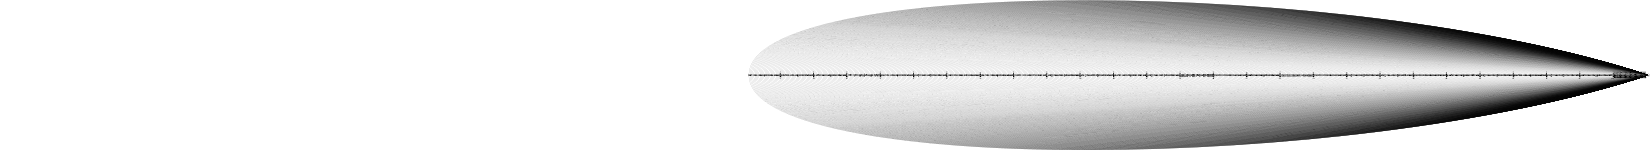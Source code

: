 digraph FST {
rankdir = LR;
size = "8.5,11";
center = 1;
orientation = Landscape;
ranksep = "0.4";
nodesep = "0.25";
0 [label = "0", shape = circle, style = bold, fontsize = 14]
	0 -> 0 [label = "<epsilon>:a/1", fontsize = 14];
	0 -> 0 [label = "<epsilon>:b/1", fontsize = 14];
	0 -> 0 [label = "<epsilon>:c/1", fontsize = 14];
	0 -> 0 [label = "<epsilon>:d/1", fontsize = 14];
	0 -> 0 [label = "<epsilon>:e/1", fontsize = 14];
	0 -> 0 [label = "<epsilon>:f/1", fontsize = 14];
	0 -> 0 [label = "<epsilon>:g/1", fontsize = 14];
	0 -> 0 [label = "<epsilon>:h/1", fontsize = 14];
	0 -> 0 [label = "<epsilon>:i/1", fontsize = 14];
	0 -> 0 [label = "<epsilon>:j/1", fontsize = 14];
	0 -> 0 [label = "<epsilon>:k/1", fontsize = 14];
	0 -> 0 [label = "<epsilon>:l/1", fontsize = 14];
	0 -> 0 [label = "<epsilon>:m/1", fontsize = 14];
	0 -> 0 [label = "<epsilon>:n/1", fontsize = 14];
	0 -> 0 [label = "<epsilon>:o/1", fontsize = 14];
	0 -> 0 [label = "<epsilon>:p/1", fontsize = 14];
	0 -> 0 [label = "<epsilon>:q/1", fontsize = 14];
	0 -> 0 [label = "<epsilon>:r/1", fontsize = 14];
	0 -> 0 [label = "<epsilon>:s/1", fontsize = 14];
	0 -> 0 [label = "<epsilon>:t/1", fontsize = 14];
	0 -> 0 [label = "<epsilon>:u/1", fontsize = 14];
	0 -> 0 [label = "<epsilon>:v/1", fontsize = 14];
	0 -> 0 [label = "<epsilon>:w/1", fontsize = 14];
	0 -> 0 [label = "<epsilon>:x/1", fontsize = 14];
	0 -> 0 [label = "<epsilon>:y/1", fontsize = 14];
	0 -> 0 [label = "<epsilon>:z/1", fontsize = 14];
	0 -> 0 [label = "a:<epsilon>/1", fontsize = 14];
	0 -> 0 [label = "a:a", fontsize = 14];
	0 -> 0 [label = "a:b/1", fontsize = 14];
	0 -> 0 [label = "a:c/1", fontsize = 14];
	0 -> 0 [label = "a:d/1", fontsize = 14];
	0 -> 0 [label = "a:e/1", fontsize = 14];
	0 -> 0 [label = "a:f/1", fontsize = 14];
	0 -> 0 [label = "a:g/1", fontsize = 14];
	0 -> 0 [label = "a:h/1", fontsize = 14];
	0 -> 0 [label = "a:i/1", fontsize = 14];
	0 -> 0 [label = "a:j/1", fontsize = 14];
	0 -> 0 [label = "a:k/1", fontsize = 14];
	0 -> 0 [label = "a:l/1", fontsize = 14];
	0 -> 0 [label = "a:m/1", fontsize = 14];
	0 -> 0 [label = "a:n/1", fontsize = 14];
	0 -> 0 [label = "a:o/1", fontsize = 14];
	0 -> 0 [label = "a:p/1", fontsize = 14];
	0 -> 0 [label = "a:q/1", fontsize = 14];
	0 -> 0 [label = "a:r/1", fontsize = 14];
	0 -> 0 [label = "a:s/1", fontsize = 14];
	0 -> 0 [label = "a:t/1", fontsize = 14];
	0 -> 0 [label = "a:u/1", fontsize = 14];
	0 -> 0 [label = "a:v/1", fontsize = 14];
	0 -> 0 [label = "a:w/1", fontsize = 14];
	0 -> 0 [label = "a:x/1", fontsize = 14];
	0 -> 0 [label = "a:y/1", fontsize = 14];
	0 -> 0 [label = "a:z/1", fontsize = 14];
	0 -> 0 [label = "b:<epsilon>/1", fontsize = 14];
	0 -> 0 [label = "b:a/1", fontsize = 14];
	0 -> 0 [label = "b:b", fontsize = 14];
	0 -> 0 [label = "b:c/1", fontsize = 14];
	0 -> 0 [label = "b:d/1", fontsize = 14];
	0 -> 0 [label = "b:e/1", fontsize = 14];
	0 -> 0 [label = "b:f/1", fontsize = 14];
	0 -> 0 [label = "b:g/1", fontsize = 14];
	0 -> 0 [label = "b:h/1", fontsize = 14];
	0 -> 0 [label = "b:i/1", fontsize = 14];
	0 -> 0 [label = "b:j/1", fontsize = 14];
	0 -> 0 [label = "b:k/1", fontsize = 14];
	0 -> 0 [label = "b:l/1", fontsize = 14];
	0 -> 0 [label = "b:m/1", fontsize = 14];
	0 -> 0 [label = "b:n/1", fontsize = 14];
	0 -> 0 [label = "b:o/1", fontsize = 14];
	0 -> 0 [label = "b:p/1", fontsize = 14];
	0 -> 0 [label = "b:q/1", fontsize = 14];
	0 -> 0 [label = "b:r/1", fontsize = 14];
	0 -> 0 [label = "b:s/1", fontsize = 14];
	0 -> 0 [label = "b:t/1", fontsize = 14];
	0 -> 0 [label = "b:u/1", fontsize = 14];
	0 -> 0 [label = "b:v/1", fontsize = 14];
	0 -> 0 [label = "b:w/1", fontsize = 14];
	0 -> 0 [label = "b:x/1", fontsize = 14];
	0 -> 0 [label = "b:y/1", fontsize = 14];
	0 -> 0 [label = "b:z/1", fontsize = 14];
	0 -> 0 [label = "c:<epsilon>/1", fontsize = 14];
	0 -> 0 [label = "c:a/1", fontsize = 14];
	0 -> 0 [label = "c:b/1", fontsize = 14];
	0 -> 0 [label = "c:c", fontsize = 14];
	0 -> 0 [label = "c:d/1", fontsize = 14];
	0 -> 0 [label = "c:e/1", fontsize = 14];
	0 -> 0 [label = "c:f/1", fontsize = 14];
	0 -> 0 [label = "c:g/1", fontsize = 14];
	0 -> 0 [label = "c:h/1", fontsize = 14];
	0 -> 0 [label = "c:i/1", fontsize = 14];
	0 -> 0 [label = "c:j/1", fontsize = 14];
	0 -> 0 [label = "c:k/1", fontsize = 14];
	0 -> 0 [label = "c:l/1", fontsize = 14];
	0 -> 0 [label = "c:m/1", fontsize = 14];
	0 -> 0 [label = "c:n/1", fontsize = 14];
	0 -> 0 [label = "c:o/1", fontsize = 14];
	0 -> 0 [label = "c:p/1", fontsize = 14];
	0 -> 0 [label = "c:q/1", fontsize = 14];
	0 -> 0 [label = "c:r/1", fontsize = 14];
	0 -> 0 [label = "c:s/1", fontsize = 14];
	0 -> 0 [label = "c:t/1", fontsize = 14];
	0 -> 0 [label = "c:u/1", fontsize = 14];
	0 -> 0 [label = "c:v/1", fontsize = 14];
	0 -> 0 [label = "c:w/1", fontsize = 14];
	0 -> 0 [label = "c:x/1", fontsize = 14];
	0 -> 0 [label = "c:y/1", fontsize = 14];
	0 -> 0 [label = "c:z/1", fontsize = 14];
	0 -> 0 [label = "d:<epsilon>/1", fontsize = 14];
	0 -> 0 [label = "d:a/1", fontsize = 14];
	0 -> 0 [label = "d:b/1", fontsize = 14];
	0 -> 0 [label = "d:c/1", fontsize = 14];
	0 -> 0 [label = "d:d", fontsize = 14];
	0 -> 0 [label = "d:e/1", fontsize = 14];
	0 -> 0 [label = "d:f/1", fontsize = 14];
	0 -> 0 [label = "d:g/1", fontsize = 14];
	0 -> 0 [label = "d:h/1", fontsize = 14];
	0 -> 0 [label = "d:i/1", fontsize = 14];
	0 -> 0 [label = "d:j/1", fontsize = 14];
	0 -> 0 [label = "d:k/1", fontsize = 14];
	0 -> 0 [label = "d:l/1", fontsize = 14];
	0 -> 0 [label = "d:m/1", fontsize = 14];
	0 -> 0 [label = "d:n/1", fontsize = 14];
	0 -> 0 [label = "d:o/1", fontsize = 14];
	0 -> 0 [label = "d:p/1", fontsize = 14];
	0 -> 0 [label = "d:q/1", fontsize = 14];
	0 -> 0 [label = "d:r/1", fontsize = 14];
	0 -> 0 [label = "d:s/1", fontsize = 14];
	0 -> 0 [label = "d:t/1", fontsize = 14];
	0 -> 0 [label = "d:u/1", fontsize = 14];
	0 -> 0 [label = "d:v/1", fontsize = 14];
	0 -> 0 [label = "d:w/1", fontsize = 14];
	0 -> 0 [label = "d:x/1", fontsize = 14];
	0 -> 0 [label = "d:y/1", fontsize = 14];
	0 -> 0 [label = "d:z/1", fontsize = 14];
	0 -> 0 [label = "e:<epsilon>/1", fontsize = 14];
	0 -> 0 [label = "e:a/1", fontsize = 14];
	0 -> 0 [label = "e:b/1", fontsize = 14];
	0 -> 0 [label = "e:c/1", fontsize = 14];
	0 -> 0 [label = "e:d/1", fontsize = 14];
	0 -> 0 [label = "e:e", fontsize = 14];
	0 -> 0 [label = "e:f/1", fontsize = 14];
	0 -> 0 [label = "e:g/1", fontsize = 14];
	0 -> 0 [label = "e:h/1", fontsize = 14];
	0 -> 0 [label = "e:i/1", fontsize = 14];
	0 -> 0 [label = "e:j/1", fontsize = 14];
	0 -> 0 [label = "e:k/1", fontsize = 14];
	0 -> 0 [label = "e:l/1", fontsize = 14];
	0 -> 0 [label = "e:m/1", fontsize = 14];
	0 -> 0 [label = "e:n/1", fontsize = 14];
	0 -> 0 [label = "e:o/1", fontsize = 14];
	0 -> 0 [label = "e:p/1", fontsize = 14];
	0 -> 0 [label = "e:q/1", fontsize = 14];
	0 -> 0 [label = "e:r/1", fontsize = 14];
	0 -> 0 [label = "e:s/1", fontsize = 14];
	0 -> 0 [label = "e:t/1", fontsize = 14];
	0 -> 0 [label = "e:u/1", fontsize = 14];
	0 -> 0 [label = "e:v/1", fontsize = 14];
	0 -> 0 [label = "e:w/1", fontsize = 14];
	0 -> 0 [label = "e:x/1", fontsize = 14];
	0 -> 0 [label = "e:y/1", fontsize = 14];
	0 -> 0 [label = "e:z/1", fontsize = 14];
	0 -> 0 [label = "f:<epsilon>/1", fontsize = 14];
	0 -> 0 [label = "f:a/1", fontsize = 14];
	0 -> 0 [label = "f:b/1", fontsize = 14];
	0 -> 0 [label = "f:c/1", fontsize = 14];
	0 -> 0 [label = "f:d/1", fontsize = 14];
	0 -> 0 [label = "f:e/1", fontsize = 14];
	0 -> 0 [label = "f:f", fontsize = 14];
	0 -> 0 [label = "f:g/1", fontsize = 14];
	0 -> 0 [label = "f:h/1", fontsize = 14];
	0 -> 0 [label = "f:i/1", fontsize = 14];
	0 -> 0 [label = "f:j/1", fontsize = 14];
	0 -> 0 [label = "f:k/1", fontsize = 14];
	0 -> 0 [label = "f:l/1", fontsize = 14];
	0 -> 0 [label = "f:m/1", fontsize = 14];
	0 -> 0 [label = "f:n/1", fontsize = 14];
	0 -> 0 [label = "f:o/1", fontsize = 14];
	0 -> 0 [label = "f:p/1", fontsize = 14];
	0 -> 0 [label = "f:q/1", fontsize = 14];
	0 -> 0 [label = "f:r/1", fontsize = 14];
	0 -> 0 [label = "f:s/1", fontsize = 14];
	0 -> 0 [label = "f:t/1", fontsize = 14];
	0 -> 0 [label = "f:u/1", fontsize = 14];
	0 -> 0 [label = "f:v/1", fontsize = 14];
	0 -> 0 [label = "f:w/1", fontsize = 14];
	0 -> 0 [label = "f:x/1", fontsize = 14];
	0 -> 0 [label = "f:y/1", fontsize = 14];
	0 -> 0 [label = "f:z/1", fontsize = 14];
	0 -> 0 [label = "g:<epsilon>/1", fontsize = 14];
	0 -> 0 [label = "g:a/1", fontsize = 14];
	0 -> 0 [label = "g:b/1", fontsize = 14];
	0 -> 0 [label = "g:c/1", fontsize = 14];
	0 -> 0 [label = "g:d/1", fontsize = 14];
	0 -> 0 [label = "g:e/1", fontsize = 14];
	0 -> 0 [label = "g:f/1", fontsize = 14];
	0 -> 0 [label = "g:g", fontsize = 14];
	0 -> 0 [label = "g:h/1", fontsize = 14];
	0 -> 0 [label = "g:i/1", fontsize = 14];
	0 -> 0 [label = "g:j/1", fontsize = 14];
	0 -> 0 [label = "g:k/1", fontsize = 14];
	0 -> 0 [label = "g:l/1", fontsize = 14];
	0 -> 0 [label = "g:m/1", fontsize = 14];
	0 -> 0 [label = "g:n/1", fontsize = 14];
	0 -> 0 [label = "g:o/1", fontsize = 14];
	0 -> 0 [label = "g:p/1", fontsize = 14];
	0 -> 0 [label = "g:q/1", fontsize = 14];
	0 -> 0 [label = "g:r/1", fontsize = 14];
	0 -> 0 [label = "g:s/1", fontsize = 14];
	0 -> 0 [label = "g:t/1", fontsize = 14];
	0 -> 0 [label = "g:u/1", fontsize = 14];
	0 -> 0 [label = "g:v/1", fontsize = 14];
	0 -> 0 [label = "g:w/1", fontsize = 14];
	0 -> 0 [label = "g:x/1", fontsize = 14];
	0 -> 0 [label = "g:y/1", fontsize = 14];
	0 -> 0 [label = "g:z/1", fontsize = 14];
	0 -> 0 [label = "h:<epsilon>/1", fontsize = 14];
	0 -> 0 [label = "h:a/1", fontsize = 14];
	0 -> 0 [label = "h:b/1", fontsize = 14];
	0 -> 0 [label = "h:c/1", fontsize = 14];
	0 -> 0 [label = "h:d/1", fontsize = 14];
	0 -> 0 [label = "h:e/1", fontsize = 14];
	0 -> 0 [label = "h:f/1", fontsize = 14];
	0 -> 0 [label = "h:g/1", fontsize = 14];
	0 -> 0 [label = "h:h", fontsize = 14];
	0 -> 0 [label = "h:i/1", fontsize = 14];
	0 -> 0 [label = "h:j/1", fontsize = 14];
	0 -> 0 [label = "h:k/1", fontsize = 14];
	0 -> 0 [label = "h:l/1", fontsize = 14];
	0 -> 0 [label = "h:m/1", fontsize = 14];
	0 -> 0 [label = "h:n/1", fontsize = 14];
	0 -> 0 [label = "h:o/1", fontsize = 14];
	0 -> 0 [label = "h:p/1", fontsize = 14];
	0 -> 0 [label = "h:q/1", fontsize = 14];
	0 -> 0 [label = "h:r/1", fontsize = 14];
	0 -> 0 [label = "h:s/1", fontsize = 14];
	0 -> 0 [label = "h:t/1", fontsize = 14];
	0 -> 0 [label = "h:u/1", fontsize = 14];
	0 -> 0 [label = "h:v/1", fontsize = 14];
	0 -> 0 [label = "h:w/1", fontsize = 14];
	0 -> 0 [label = "h:x/1", fontsize = 14];
	0 -> 0 [label = "h:y/1", fontsize = 14];
	0 -> 0 [label = "h:z/1", fontsize = 14];
	0 -> 0 [label = "i:<epsilon>/1", fontsize = 14];
	0 -> 0 [label = "i:a/1", fontsize = 14];
	0 -> 0 [label = "i:b/1", fontsize = 14];
	0 -> 0 [label = "i:c/1", fontsize = 14];
	0 -> 0 [label = "i:d/1", fontsize = 14];
	0 -> 0 [label = "i:e/1", fontsize = 14];
	0 -> 0 [label = "i:f/1", fontsize = 14];
	0 -> 0 [label = "i:g/1", fontsize = 14];
	0 -> 0 [label = "i:h/1", fontsize = 14];
	0 -> 0 [label = "i:i", fontsize = 14];
	0 -> 0 [label = "i:j/1", fontsize = 14];
	0 -> 0 [label = "i:k/1", fontsize = 14];
	0 -> 0 [label = "i:l/1", fontsize = 14];
	0 -> 0 [label = "i:m/1", fontsize = 14];
	0 -> 0 [label = "i:n/1", fontsize = 14];
	0 -> 0 [label = "i:o/1", fontsize = 14];
	0 -> 0 [label = "i:p/1", fontsize = 14];
	0 -> 0 [label = "i:q/1", fontsize = 14];
	0 -> 0 [label = "i:r/1", fontsize = 14];
	0 -> 0 [label = "i:s/1", fontsize = 14];
	0 -> 0 [label = "i:t/1", fontsize = 14];
	0 -> 0 [label = "i:u/1", fontsize = 14];
	0 -> 0 [label = "i:v/1", fontsize = 14];
	0 -> 0 [label = "i:w/1", fontsize = 14];
	0 -> 0 [label = "i:x/1", fontsize = 14];
	0 -> 0 [label = "i:y/1", fontsize = 14];
	0 -> 0 [label = "i:z/1", fontsize = 14];
	0 -> 0 [label = "j:<epsilon>/1", fontsize = 14];
	0 -> 0 [label = "j:a/1", fontsize = 14];
	0 -> 0 [label = "j:b/1", fontsize = 14];
	0 -> 0 [label = "j:c/1", fontsize = 14];
	0 -> 0 [label = "j:d/1", fontsize = 14];
	0 -> 0 [label = "j:e/1", fontsize = 14];
	0 -> 0 [label = "j:f/1", fontsize = 14];
	0 -> 0 [label = "j:g/1", fontsize = 14];
	0 -> 0 [label = "j:h/1", fontsize = 14];
	0 -> 0 [label = "j:i/1", fontsize = 14];
	0 -> 0 [label = "j:j", fontsize = 14];
	0 -> 0 [label = "j:k/1", fontsize = 14];
	0 -> 0 [label = "j:l/1", fontsize = 14];
	0 -> 0 [label = "j:m/1", fontsize = 14];
	0 -> 0 [label = "j:n/1", fontsize = 14];
	0 -> 0 [label = "j:o/1", fontsize = 14];
	0 -> 0 [label = "j:p/1", fontsize = 14];
	0 -> 0 [label = "j:q/1", fontsize = 14];
	0 -> 0 [label = "j:r/1", fontsize = 14];
	0 -> 0 [label = "j:s/1", fontsize = 14];
	0 -> 0 [label = "j:t/1", fontsize = 14];
	0 -> 0 [label = "j:u/1", fontsize = 14];
	0 -> 0 [label = "j:v/1", fontsize = 14];
	0 -> 0 [label = "j:w/1", fontsize = 14];
	0 -> 0 [label = "j:x/1", fontsize = 14];
	0 -> 0 [label = "j:y/1", fontsize = 14];
	0 -> 0 [label = "j:z/1", fontsize = 14];
	0 -> 0 [label = "k:<epsilon>/1", fontsize = 14];
	0 -> 0 [label = "k:a/1", fontsize = 14];
	0 -> 0 [label = "k:b/1", fontsize = 14];
	0 -> 0 [label = "k:c/1", fontsize = 14];
	0 -> 0 [label = "k:d/1", fontsize = 14];
	0 -> 0 [label = "k:e/1", fontsize = 14];
	0 -> 0 [label = "k:f/1", fontsize = 14];
	0 -> 0 [label = "k:g/1", fontsize = 14];
	0 -> 0 [label = "k:h/1", fontsize = 14];
	0 -> 0 [label = "k:i/1", fontsize = 14];
	0 -> 0 [label = "k:j/1", fontsize = 14];
	0 -> 0 [label = "k:k", fontsize = 14];
	0 -> 0 [label = "k:l/1", fontsize = 14];
	0 -> 0 [label = "k:m/1", fontsize = 14];
	0 -> 0 [label = "k:n/1", fontsize = 14];
	0 -> 0 [label = "k:o/1", fontsize = 14];
	0 -> 0 [label = "k:p/1", fontsize = 14];
	0 -> 0 [label = "k:q/1", fontsize = 14];
	0 -> 0 [label = "k:r/1", fontsize = 14];
	0 -> 0 [label = "k:s/1", fontsize = 14];
	0 -> 0 [label = "k:t/1", fontsize = 14];
	0 -> 0 [label = "k:u/1", fontsize = 14];
	0 -> 0 [label = "k:v/1", fontsize = 14];
	0 -> 0 [label = "k:w/1", fontsize = 14];
	0 -> 0 [label = "k:x/1", fontsize = 14];
	0 -> 0 [label = "k:y/1", fontsize = 14];
	0 -> 0 [label = "k:z/1", fontsize = 14];
	0 -> 0 [label = "l:<epsilon>/1", fontsize = 14];
	0 -> 0 [label = "l:a/1", fontsize = 14];
	0 -> 0 [label = "l:b/1", fontsize = 14];
	0 -> 0 [label = "l:c/1", fontsize = 14];
	0 -> 0 [label = "l:d/1", fontsize = 14];
	0 -> 0 [label = "l:e/1", fontsize = 14];
	0 -> 0 [label = "l:f/1", fontsize = 14];
	0 -> 0 [label = "l:g/1", fontsize = 14];
	0 -> 0 [label = "l:h/1", fontsize = 14];
	0 -> 0 [label = "l:i/1", fontsize = 14];
	0 -> 0 [label = "l:j/1", fontsize = 14];
	0 -> 0 [label = "l:k/1", fontsize = 14];
	0 -> 0 [label = "l:l", fontsize = 14];
	0 -> 0 [label = "l:m/1", fontsize = 14];
	0 -> 0 [label = "l:n/1", fontsize = 14];
	0 -> 0 [label = "l:o/1", fontsize = 14];
	0 -> 0 [label = "l:p/1", fontsize = 14];
	0 -> 0 [label = "l:q/1", fontsize = 14];
	0 -> 0 [label = "l:r/1", fontsize = 14];
	0 -> 0 [label = "l:s/1", fontsize = 14];
	0 -> 0 [label = "l:t/1", fontsize = 14];
	0 -> 0 [label = "l:u/1", fontsize = 14];
	0 -> 0 [label = "l:v/1", fontsize = 14];
	0 -> 0 [label = "l:w/1", fontsize = 14];
	0 -> 0 [label = "l:x/1", fontsize = 14];
	0 -> 0 [label = "l:y/1", fontsize = 14];
	0 -> 0 [label = "l:z/1", fontsize = 14];
	0 -> 0 [label = "m:<epsilon>/1", fontsize = 14];
	0 -> 0 [label = "m:a/1", fontsize = 14];
	0 -> 0 [label = "m:b/1", fontsize = 14];
	0 -> 0 [label = "m:c/1", fontsize = 14];
	0 -> 0 [label = "m:d/1", fontsize = 14];
	0 -> 0 [label = "m:e/1", fontsize = 14];
	0 -> 0 [label = "m:f/1", fontsize = 14];
	0 -> 0 [label = "m:g/1", fontsize = 14];
	0 -> 0 [label = "m:h/1", fontsize = 14];
	0 -> 0 [label = "m:i/1", fontsize = 14];
	0 -> 0 [label = "m:j/1", fontsize = 14];
	0 -> 0 [label = "m:k/1", fontsize = 14];
	0 -> 0 [label = "m:l/1", fontsize = 14];
	0 -> 0 [label = "m:m", fontsize = 14];
	0 -> 0 [label = "m:n/1", fontsize = 14];
	0 -> 0 [label = "m:o/1", fontsize = 14];
	0 -> 0 [label = "m:p/1", fontsize = 14];
	0 -> 0 [label = "m:q/1", fontsize = 14];
	0 -> 0 [label = "m:r/1", fontsize = 14];
	0 -> 0 [label = "m:s/1", fontsize = 14];
	0 -> 0 [label = "m:t/1", fontsize = 14];
	0 -> 0 [label = "m:u/1", fontsize = 14];
	0 -> 0 [label = "m:v/1", fontsize = 14];
	0 -> 0 [label = "m:w/1", fontsize = 14];
	0 -> 0 [label = "m:x/1", fontsize = 14];
	0 -> 0 [label = "m:y/1", fontsize = 14];
	0 -> 0 [label = "m:z/1", fontsize = 14];
	0 -> 0 [label = "n:<epsilon>/1", fontsize = 14];
	0 -> 0 [label = "n:a/1", fontsize = 14];
	0 -> 0 [label = "n:b/1", fontsize = 14];
	0 -> 0 [label = "n:c/1", fontsize = 14];
	0 -> 0 [label = "n:d/1", fontsize = 14];
	0 -> 0 [label = "n:e/1", fontsize = 14];
	0 -> 0 [label = "n:f/1", fontsize = 14];
	0 -> 0 [label = "n:g/1", fontsize = 14];
	0 -> 0 [label = "n:h/1", fontsize = 14];
	0 -> 0 [label = "n:i/1", fontsize = 14];
	0 -> 0 [label = "n:j/1", fontsize = 14];
	0 -> 0 [label = "n:k/1", fontsize = 14];
	0 -> 0 [label = "n:l/1", fontsize = 14];
	0 -> 0 [label = "n:m/1", fontsize = 14];
	0 -> 0 [label = "n:n", fontsize = 14];
	0 -> 0 [label = "n:o/1", fontsize = 14];
	0 -> 0 [label = "n:p/1", fontsize = 14];
	0 -> 0 [label = "n:q/1", fontsize = 14];
	0 -> 0 [label = "n:r/1", fontsize = 14];
	0 -> 0 [label = "n:s/1", fontsize = 14];
	0 -> 0 [label = "n:t/1", fontsize = 14];
	0 -> 0 [label = "n:u/1", fontsize = 14];
	0 -> 0 [label = "n:v/1", fontsize = 14];
	0 -> 0 [label = "n:w/1", fontsize = 14];
	0 -> 0 [label = "n:x/1", fontsize = 14];
	0 -> 0 [label = "n:y/1", fontsize = 14];
	0 -> 0 [label = "n:z/1", fontsize = 14];
	0 -> 0 [label = "o:<epsilon>/1", fontsize = 14];
	0 -> 0 [label = "o:a/1", fontsize = 14];
	0 -> 0 [label = "o:b/1", fontsize = 14];
	0 -> 0 [label = "o:c/1", fontsize = 14];
	0 -> 0 [label = "o:d/1", fontsize = 14];
	0 -> 0 [label = "o:e/1", fontsize = 14];
	0 -> 0 [label = "o:f/1", fontsize = 14];
	0 -> 0 [label = "o:g/1", fontsize = 14];
	0 -> 0 [label = "o:h/1", fontsize = 14];
	0 -> 0 [label = "o:i/1", fontsize = 14];
	0 -> 0 [label = "o:j/1", fontsize = 14];
	0 -> 0 [label = "o:k/1", fontsize = 14];
	0 -> 0 [label = "o:l/1", fontsize = 14];
	0 -> 0 [label = "o:m/1", fontsize = 14];
	0 -> 0 [label = "o:n/1", fontsize = 14];
	0 -> 0 [label = "o:o", fontsize = 14];
	0 -> 0 [label = "o:p/1", fontsize = 14];
	0 -> 0 [label = "o:q/1", fontsize = 14];
	0 -> 0 [label = "o:r/1", fontsize = 14];
	0 -> 0 [label = "o:s/1", fontsize = 14];
	0 -> 0 [label = "o:t/1", fontsize = 14];
	0 -> 0 [label = "o:u/1", fontsize = 14];
	0 -> 0 [label = "o:v/1", fontsize = 14];
	0 -> 0 [label = "o:w/1", fontsize = 14];
	0 -> 0 [label = "o:x/1", fontsize = 14];
	0 -> 0 [label = "o:y/1", fontsize = 14];
	0 -> 0 [label = "o:z/1", fontsize = 14];
	0 -> 0 [label = "p:<epsilon>/1", fontsize = 14];
	0 -> 0 [label = "p:a/1", fontsize = 14];
	0 -> 0 [label = "p:b/1", fontsize = 14];
	0 -> 0 [label = "p:c/1", fontsize = 14];
	0 -> 0 [label = "p:d/1", fontsize = 14];
	0 -> 0 [label = "p:e/1", fontsize = 14];
	0 -> 0 [label = "p:f/1", fontsize = 14];
	0 -> 0 [label = "p:g/1", fontsize = 14];
	0 -> 0 [label = "p:h/1", fontsize = 14];
	0 -> 0 [label = "p:i/1", fontsize = 14];
	0 -> 0 [label = "p:j/1", fontsize = 14];
	0 -> 0 [label = "p:k/1", fontsize = 14];
	0 -> 0 [label = "p:l/1", fontsize = 14];
	0 -> 0 [label = "p:m/1", fontsize = 14];
	0 -> 0 [label = "p:n/1", fontsize = 14];
	0 -> 0 [label = "p:o/1", fontsize = 14];
	0 -> 0 [label = "p:p", fontsize = 14];
	0 -> 0 [label = "p:q/1", fontsize = 14];
	0 -> 0 [label = "p:r/1", fontsize = 14];
	0 -> 0 [label = "p:s/1", fontsize = 14];
	0 -> 0 [label = "p:t/1", fontsize = 14];
	0 -> 0 [label = "p:u/1", fontsize = 14];
	0 -> 0 [label = "p:v/1", fontsize = 14];
	0 -> 0 [label = "p:w/1", fontsize = 14];
	0 -> 0 [label = "p:x/1", fontsize = 14];
	0 -> 0 [label = "p:y/1", fontsize = 14];
	0 -> 0 [label = "p:z/1", fontsize = 14];
	0 -> 0 [label = "q:<epsilon>/1", fontsize = 14];
	0 -> 0 [label = "q:a/1", fontsize = 14];
	0 -> 0 [label = "q:b/1", fontsize = 14];
	0 -> 0 [label = "q:c/1", fontsize = 14];
	0 -> 0 [label = "q:d/1", fontsize = 14];
	0 -> 0 [label = "q:e/1", fontsize = 14];
	0 -> 0 [label = "q:f/1", fontsize = 14];
	0 -> 0 [label = "q:g/1", fontsize = 14];
	0 -> 0 [label = "q:h/1", fontsize = 14];
	0 -> 0 [label = "q:i/1", fontsize = 14];
	0 -> 0 [label = "q:j/1", fontsize = 14];
	0 -> 0 [label = "q:k/1", fontsize = 14];
	0 -> 0 [label = "q:l/1", fontsize = 14];
	0 -> 0 [label = "q:m/1", fontsize = 14];
	0 -> 0 [label = "q:n/1", fontsize = 14];
	0 -> 0 [label = "q:o/1", fontsize = 14];
	0 -> 0 [label = "q:p/1", fontsize = 14];
	0 -> 0 [label = "q:q", fontsize = 14];
	0 -> 0 [label = "q:r/1", fontsize = 14];
	0 -> 0 [label = "q:s/1", fontsize = 14];
	0 -> 0 [label = "q:t/1", fontsize = 14];
	0 -> 0 [label = "q:u/1", fontsize = 14];
	0 -> 0 [label = "q:v/1", fontsize = 14];
	0 -> 0 [label = "q:w/1", fontsize = 14];
	0 -> 0 [label = "q:x/1", fontsize = 14];
	0 -> 0 [label = "q:y/1", fontsize = 14];
	0 -> 0 [label = "q:z/1", fontsize = 14];
	0 -> 0 [label = "r:<epsilon>/1", fontsize = 14];
	0 -> 0 [label = "r:a/1", fontsize = 14];
	0 -> 0 [label = "r:b/1", fontsize = 14];
	0 -> 0 [label = "r:c/1", fontsize = 14];
	0 -> 0 [label = "r:d/1", fontsize = 14];
	0 -> 0 [label = "r:e/1", fontsize = 14];
	0 -> 0 [label = "r:f/1", fontsize = 14];
	0 -> 0 [label = "r:g/1", fontsize = 14];
	0 -> 0 [label = "r:h/1", fontsize = 14];
	0 -> 0 [label = "r:i/1", fontsize = 14];
	0 -> 0 [label = "r:j/1", fontsize = 14];
	0 -> 0 [label = "r:k/1", fontsize = 14];
	0 -> 0 [label = "r:l/1", fontsize = 14];
	0 -> 0 [label = "r:m/1", fontsize = 14];
	0 -> 0 [label = "r:n/1", fontsize = 14];
	0 -> 0 [label = "r:o/1", fontsize = 14];
	0 -> 0 [label = "r:p/1", fontsize = 14];
	0 -> 0 [label = "r:q/1", fontsize = 14];
	0 -> 0 [label = "r:r", fontsize = 14];
	0 -> 0 [label = "r:s/1", fontsize = 14];
	0 -> 0 [label = "r:t/1", fontsize = 14];
	0 -> 0 [label = "r:u/1", fontsize = 14];
	0 -> 0 [label = "r:v/1", fontsize = 14];
	0 -> 0 [label = "r:w/1", fontsize = 14];
	0 -> 0 [label = "r:x/1", fontsize = 14];
	0 -> 0 [label = "r:y/1", fontsize = 14];
	0 -> 0 [label = "r:z/1", fontsize = 14];
	0 -> 0 [label = "s:<epsilon>/1", fontsize = 14];
	0 -> 0 [label = "s:a/1", fontsize = 14];
	0 -> 0 [label = "s:b/1", fontsize = 14];
	0 -> 0 [label = "s:c/1", fontsize = 14];
	0 -> 0 [label = "s:d/1", fontsize = 14];
	0 -> 0 [label = "s:e/1", fontsize = 14];
	0 -> 0 [label = "s:f/1", fontsize = 14];
	0 -> 0 [label = "s:g/1", fontsize = 14];
	0 -> 0 [label = "s:h/1", fontsize = 14];
	0 -> 0 [label = "s:i/1", fontsize = 14];
	0 -> 0 [label = "s:j/1", fontsize = 14];
	0 -> 0 [label = "s:k/1", fontsize = 14];
	0 -> 0 [label = "s:l/1", fontsize = 14];
	0 -> 0 [label = "s:m/1", fontsize = 14];
	0 -> 0 [label = "s:n/1", fontsize = 14];
	0 -> 0 [label = "s:o/1", fontsize = 14];
	0 -> 0 [label = "s:p/1", fontsize = 14];
	0 -> 0 [label = "s:q/1", fontsize = 14];
	0 -> 0 [label = "s:r/1", fontsize = 14];
	0 -> 0 [label = "s:s", fontsize = 14];
	0 -> 0 [label = "s:t/1", fontsize = 14];
	0 -> 0 [label = "s:u/1", fontsize = 14];
	0 -> 0 [label = "s:v/1", fontsize = 14];
	0 -> 0 [label = "s:w/1", fontsize = 14];
	0 -> 0 [label = "s:x/1", fontsize = 14];
	0 -> 0 [label = "s:y/1", fontsize = 14];
	0 -> 0 [label = "s:z/1", fontsize = 14];
	0 -> 0 [label = "t:<epsilon>/1", fontsize = 14];
	0 -> 0 [label = "t:a/1", fontsize = 14];
	0 -> 0 [label = "t:b/1", fontsize = 14];
	0 -> 0 [label = "t:c/1", fontsize = 14];
	0 -> 0 [label = "t:d/1", fontsize = 14];
	0 -> 0 [label = "t:e/1", fontsize = 14];
	0 -> 0 [label = "t:f/1", fontsize = 14];
	0 -> 0 [label = "t:g/1", fontsize = 14];
	0 -> 0 [label = "t:h/1", fontsize = 14];
	0 -> 0 [label = "t:i/1", fontsize = 14];
	0 -> 0 [label = "t:j/1", fontsize = 14];
	0 -> 0 [label = "t:k/1", fontsize = 14];
	0 -> 0 [label = "t:l/1", fontsize = 14];
	0 -> 0 [label = "t:m/1", fontsize = 14];
	0 -> 0 [label = "t:n/1", fontsize = 14];
	0 -> 0 [label = "t:o/1", fontsize = 14];
	0 -> 0 [label = "t:p/1", fontsize = 14];
	0 -> 0 [label = "t:q/1", fontsize = 14];
	0 -> 0 [label = "t:r/1", fontsize = 14];
	0 -> 0 [label = "t:s/1", fontsize = 14];
	0 -> 0 [label = "t:t", fontsize = 14];
	0 -> 0 [label = "t:u/1", fontsize = 14];
	0 -> 0 [label = "t:v/1", fontsize = 14];
	0 -> 0 [label = "t:w/1", fontsize = 14];
	0 -> 0 [label = "t:x/1", fontsize = 14];
	0 -> 0 [label = "t:y/1", fontsize = 14];
	0 -> 0 [label = "t:z/1", fontsize = 14];
	0 -> 0 [label = "u:<epsilon>/1", fontsize = 14];
	0 -> 0 [label = "u:a/1", fontsize = 14];
	0 -> 0 [label = "u:b/1", fontsize = 14];
	0 -> 0 [label = "u:c/1", fontsize = 14];
	0 -> 0 [label = "u:d/1", fontsize = 14];
	0 -> 0 [label = "u:e/1", fontsize = 14];
	0 -> 0 [label = "u:f/1", fontsize = 14];
	0 -> 0 [label = "u:g/1", fontsize = 14];
	0 -> 0 [label = "u:h/1", fontsize = 14];
	0 -> 0 [label = "u:i/1", fontsize = 14];
	0 -> 0 [label = "u:j/1", fontsize = 14];
	0 -> 0 [label = "u:k/1", fontsize = 14];
	0 -> 0 [label = "u:l/1", fontsize = 14];
	0 -> 0 [label = "u:m/1", fontsize = 14];
	0 -> 0 [label = "u:n/1", fontsize = 14];
	0 -> 0 [label = "u:o/1", fontsize = 14];
	0 -> 0 [label = "u:p/1", fontsize = 14];
	0 -> 0 [label = "u:q/1", fontsize = 14];
	0 -> 0 [label = "u:r/1", fontsize = 14];
	0 -> 0 [label = "u:s/1", fontsize = 14];
	0 -> 0 [label = "u:t/1", fontsize = 14];
	0 -> 0 [label = "u:u", fontsize = 14];
	0 -> 0 [label = "u:v/1", fontsize = 14];
	0 -> 0 [label = "u:w/1", fontsize = 14];
	0 -> 0 [label = "u:x/1", fontsize = 14];
	0 -> 0 [label = "u:y/1", fontsize = 14];
	0 -> 0 [label = "u:z/1", fontsize = 14];
	0 -> 0 [label = "v:<epsilon>/1", fontsize = 14];
	0 -> 0 [label = "v:a/1", fontsize = 14];
	0 -> 0 [label = "v:b/1", fontsize = 14];
	0 -> 0 [label = "v:c/1", fontsize = 14];
	0 -> 0 [label = "v:d/1", fontsize = 14];
	0 -> 0 [label = "v:e/1", fontsize = 14];
	0 -> 0 [label = "v:f/1", fontsize = 14];
	0 -> 0 [label = "v:g/1", fontsize = 14];
	0 -> 0 [label = "v:h/1", fontsize = 14];
	0 -> 0 [label = "v:i/1", fontsize = 14];
	0 -> 0 [label = "v:j/1", fontsize = 14];
	0 -> 0 [label = "v:k/1", fontsize = 14];
	0 -> 0 [label = "v:l/1", fontsize = 14];
	0 -> 0 [label = "v:m/1", fontsize = 14];
	0 -> 0 [label = "v:n/1", fontsize = 14];
	0 -> 0 [label = "v:o/1", fontsize = 14];
	0 -> 0 [label = "v:p/1", fontsize = 14];
	0 -> 0 [label = "v:q/1", fontsize = 14];
	0 -> 0 [label = "v:r/1", fontsize = 14];
	0 -> 0 [label = "v:s/1", fontsize = 14];
	0 -> 0 [label = "v:t/1", fontsize = 14];
	0 -> 0 [label = "v:u/1", fontsize = 14];
	0 -> 0 [label = "v:v", fontsize = 14];
	0 -> 0 [label = "v:w/1", fontsize = 14];
	0 -> 0 [label = "v:x/1", fontsize = 14];
	0 -> 0 [label = "v:y/1", fontsize = 14];
	0 -> 0 [label = "v:z/1", fontsize = 14];
	0 -> 0 [label = "w:<epsilon>/1", fontsize = 14];
	0 -> 0 [label = "w:a/1", fontsize = 14];
	0 -> 0 [label = "w:b/1", fontsize = 14];
	0 -> 0 [label = "w:c/1", fontsize = 14];
	0 -> 0 [label = "w:d/1", fontsize = 14];
	0 -> 0 [label = "w:e/1", fontsize = 14];
	0 -> 0 [label = "w:f/1", fontsize = 14];
	0 -> 0 [label = "w:g/1", fontsize = 14];
	0 -> 0 [label = "w:h/1", fontsize = 14];
	0 -> 0 [label = "w:i/1", fontsize = 14];
	0 -> 0 [label = "w:j/1", fontsize = 14];
	0 -> 0 [label = "w:k/1", fontsize = 14];
	0 -> 0 [label = "w:l/1", fontsize = 14];
	0 -> 0 [label = "w:m/1", fontsize = 14];
	0 -> 0 [label = "w:n/1", fontsize = 14];
	0 -> 0 [label = "w:o/1", fontsize = 14];
	0 -> 0 [label = "w:p/1", fontsize = 14];
	0 -> 0 [label = "w:q/1", fontsize = 14];
	0 -> 0 [label = "w:r/1", fontsize = 14];
	0 -> 0 [label = "w:s/1", fontsize = 14];
	0 -> 0 [label = "w:t/1", fontsize = 14];
	0 -> 0 [label = "w:u/1", fontsize = 14];
	0 -> 0 [label = "w:v/1", fontsize = 14];
	0 -> 0 [label = "w:w", fontsize = 14];
	0 -> 0 [label = "w:x/1", fontsize = 14];
	0 -> 0 [label = "w:y/1", fontsize = 14];
	0 -> 0 [label = "w:z/1", fontsize = 14];
	0 -> 0 [label = "x:<epsilon>/1", fontsize = 14];
	0 -> 0 [label = "x:a/1", fontsize = 14];
	0 -> 0 [label = "x:b/1", fontsize = 14];
	0 -> 0 [label = "x:c/1", fontsize = 14];
	0 -> 0 [label = "x:d/1", fontsize = 14];
	0 -> 0 [label = "x:e/1", fontsize = 14];
	0 -> 0 [label = "x:f/1", fontsize = 14];
	0 -> 0 [label = "x:g/1", fontsize = 14];
	0 -> 0 [label = "x:h/1", fontsize = 14];
	0 -> 0 [label = "x:i/1", fontsize = 14];
	0 -> 0 [label = "x:j/1", fontsize = 14];
	0 -> 0 [label = "x:k/1", fontsize = 14];
	0 -> 0 [label = "x:l/1", fontsize = 14];
	0 -> 0 [label = "x:m/1", fontsize = 14];
	0 -> 0 [label = "x:n/1", fontsize = 14];
	0 -> 0 [label = "x:o/1", fontsize = 14];
	0 -> 0 [label = "x:p/1", fontsize = 14];
	0 -> 0 [label = "x:q/1", fontsize = 14];
	0 -> 0 [label = "x:r/1", fontsize = 14];
	0 -> 0 [label = "x:s/1", fontsize = 14];
	0 -> 0 [label = "x:t/1", fontsize = 14];
	0 -> 0 [label = "x:u/1", fontsize = 14];
	0 -> 0 [label = "x:v/1", fontsize = 14];
	0 -> 0 [label = "x:w/1", fontsize = 14];
	0 -> 0 [label = "x:x", fontsize = 14];
	0 -> 0 [label = "x:y/1", fontsize = 14];
	0 -> 0 [label = "x:z/1", fontsize = 14];
	0 -> 0 [label = "y:<epsilon>/1", fontsize = 14];
	0 -> 0 [label = "y:a/1", fontsize = 14];
	0 -> 0 [label = "y:b/1", fontsize = 14];
	0 -> 0 [label = "y:c/1", fontsize = 14];
	0 -> 0 [label = "y:d/1", fontsize = 14];
	0 -> 0 [label = "y:e/1", fontsize = 14];
	0 -> 0 [label = "y:f/1", fontsize = 14];
	0 -> 0 [label = "y:g/1", fontsize = 14];
	0 -> 0 [label = "y:h/1", fontsize = 14];
	0 -> 0 [label = "y:i/1", fontsize = 14];
	0 -> 0 [label = "y:j/1", fontsize = 14];
	0 -> 0 [label = "y:k/1", fontsize = 14];
	0 -> 0 [label = "y:l/1", fontsize = 14];
	0 -> 0 [label = "y:m/1", fontsize = 14];
	0 -> 0 [label = "y:n/1", fontsize = 14];
	0 -> 0 [label = "y:o/1", fontsize = 14];
	0 -> 0 [label = "y:p/1", fontsize = 14];
	0 -> 0 [label = "y:q/1", fontsize = 14];
	0 -> 0 [label = "y:r/1", fontsize = 14];
	0 -> 0 [label = "y:s/1", fontsize = 14];
	0 -> 0 [label = "y:t/1", fontsize = 14];
	0 -> 0 [label = "y:u/1", fontsize = 14];
	0 -> 0 [label = "y:v/1", fontsize = 14];
	0 -> 0 [label = "y:w/1", fontsize = 14];
	0 -> 0 [label = "y:x/1", fontsize = 14];
	0 -> 0 [label = "y:y", fontsize = 14];
	0 -> 0 [label = "y:z/1", fontsize = 14];
	0 -> 0 [label = "z:<epsilon>/1", fontsize = 14];
	0 -> 0 [label = "z:a/1", fontsize = 14];
	0 -> 0 [label = "z:b/1", fontsize = 14];
	0 -> 0 [label = "z:c/1", fontsize = 14];
	0 -> 0 [label = "z:d/1", fontsize = 14];
	0 -> 0 [label = "z:e/1", fontsize = 14];
	0 -> 0 [label = "z:f/1", fontsize = 14];
	0 -> 0 [label = "z:g/1", fontsize = 14];
	0 -> 0 [label = "z:h/1", fontsize = 14];
	0 -> 0 [label = "z:i/1", fontsize = 14];
	0 -> 0 [label = "z:j/1", fontsize = 14];
	0 -> 0 [label = "z:k/1", fontsize = 14];
	0 -> 0 [label = "z:l/1", fontsize = 14];
	0 -> 0 [label = "z:m/1", fontsize = 14];
	0 -> 0 [label = "z:n/1", fontsize = 14];
	0 -> 0 [label = "z:o/1", fontsize = 14];
	0 -> 0 [label = "z:p/1", fontsize = 14];
	0 -> 0 [label = "z:q/1", fontsize = 14];
	0 -> 0 [label = "z:r/1", fontsize = 14];
	0 -> 0 [label = "z:s/1", fontsize = 14];
	0 -> 0 [label = "z:t/1", fontsize = 14];
	0 -> 0 [label = "z:u/1", fontsize = 14];
	0 -> 0 [label = "z:v/1", fontsize = 14];
	0 -> 0 [label = "z:w/1", fontsize = 14];
	0 -> 0 [label = "z:x/1", fontsize = 14];
	0 -> 0 [label = "z:y/1", fontsize = 14];
	0 -> 0 [label = "z:z", fontsize = 14];
}
